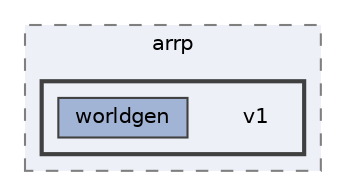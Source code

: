digraph "v1"
{
 // LATEX_PDF_SIZE
  bgcolor="transparent";
  edge [fontname=Helvetica,fontsize=10,labelfontname=Helvetica,labelfontsize=10];
  node [fontname=Helvetica,fontsize=10,shape=box,height=0.2,width=0.4];
  compound=true
  subgraph clusterdir_d2cfd8822ef0cec6db6a0447c04a0df8 {
    graph [ bgcolor="#edf0f7", pencolor="grey50", label="arrp", fontname=Helvetica,fontsize=10 style="filled,dashed", URL="dir_d2cfd8822ef0cec6db6a0447c04a0df8.html",tooltip=""]
  subgraph clusterdir_92194915d2aabc74be2fd51b70b4d1d8 {
    graph [ bgcolor="#edf0f7", pencolor="grey25", label="", fontname=Helvetica,fontsize=10 style="filled,bold", URL="dir_92194915d2aabc74be2fd51b70b4d1d8.html",tooltip=""]
    dir_92194915d2aabc74be2fd51b70b4d1d8 [shape=plaintext, label="v1"];
  dir_9429c20023618eda4d3f6a025fca8164 [label="worldgen", fillcolor="#a2b4d6", color="grey25", style="filled", URL="dir_9429c20023618eda4d3f6a025fca8164.html",tooltip=""];
  }
  }
}
